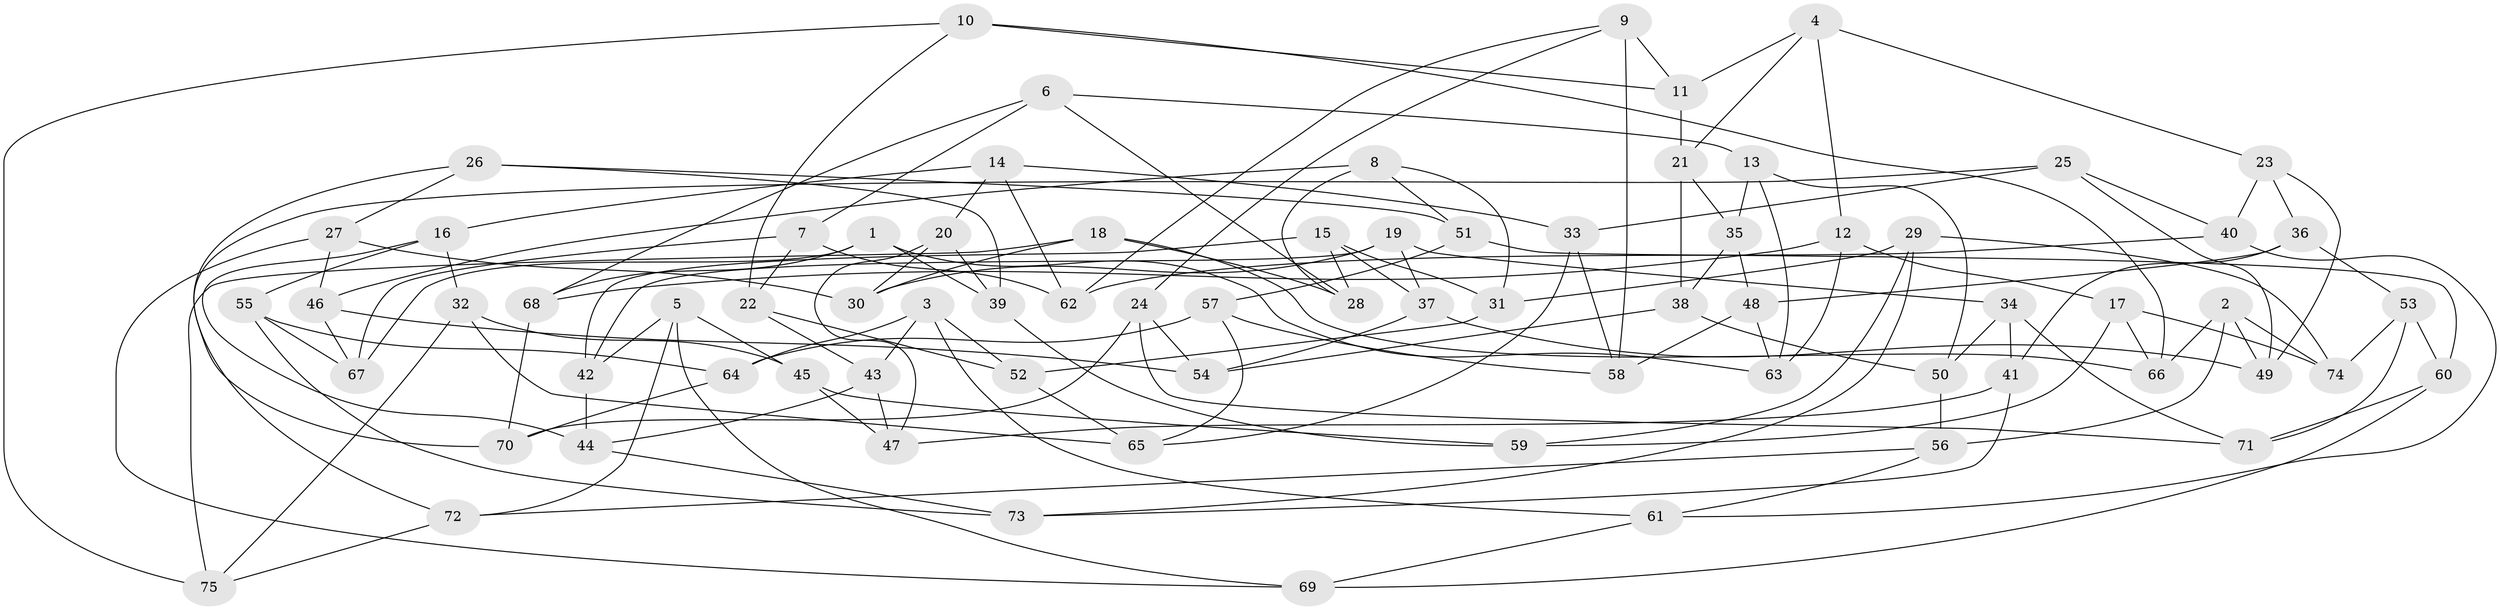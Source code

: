 // Generated by graph-tools (version 1.1) at 2025/11/02/27/25 16:11:49]
// undirected, 75 vertices, 150 edges
graph export_dot {
graph [start="1"]
  node [color=gray90,style=filled];
  1;
  2;
  3;
  4;
  5;
  6;
  7;
  8;
  9;
  10;
  11;
  12;
  13;
  14;
  15;
  16;
  17;
  18;
  19;
  20;
  21;
  22;
  23;
  24;
  25;
  26;
  27;
  28;
  29;
  30;
  31;
  32;
  33;
  34;
  35;
  36;
  37;
  38;
  39;
  40;
  41;
  42;
  43;
  44;
  45;
  46;
  47;
  48;
  49;
  50;
  51;
  52;
  53;
  54;
  55;
  56;
  57;
  58;
  59;
  60;
  61;
  62;
  63;
  64;
  65;
  66;
  67;
  68;
  69;
  70;
  71;
  72;
  73;
  74;
  75;
  1 -- 67;
  1 -- 39;
  1 -- 63;
  1 -- 68;
  2 -- 74;
  2 -- 49;
  2 -- 56;
  2 -- 66;
  3 -- 52;
  3 -- 61;
  3 -- 43;
  3 -- 64;
  4 -- 21;
  4 -- 23;
  4 -- 11;
  4 -- 12;
  5 -- 69;
  5 -- 45;
  5 -- 42;
  5 -- 72;
  6 -- 7;
  6 -- 13;
  6 -- 68;
  6 -- 28;
  7 -- 67;
  7 -- 22;
  7 -- 62;
  8 -- 28;
  8 -- 51;
  8 -- 46;
  8 -- 31;
  9 -- 24;
  9 -- 62;
  9 -- 58;
  9 -- 11;
  10 -- 75;
  10 -- 22;
  10 -- 66;
  10 -- 11;
  11 -- 21;
  12 -- 17;
  12 -- 63;
  12 -- 68;
  13 -- 50;
  13 -- 35;
  13 -- 63;
  14 -- 20;
  14 -- 62;
  14 -- 16;
  14 -- 33;
  15 -- 31;
  15 -- 42;
  15 -- 28;
  15 -- 37;
  16 -- 55;
  16 -- 32;
  16 -- 44;
  17 -- 66;
  17 -- 74;
  17 -- 59;
  18 -- 66;
  18 -- 75;
  18 -- 30;
  18 -- 28;
  19 -- 42;
  19 -- 34;
  19 -- 37;
  19 -- 30;
  20 -- 30;
  20 -- 39;
  20 -- 47;
  21 -- 35;
  21 -- 38;
  22 -- 43;
  22 -- 52;
  23 -- 36;
  23 -- 40;
  23 -- 49;
  24 -- 54;
  24 -- 70;
  24 -- 71;
  25 -- 49;
  25 -- 40;
  25 -- 72;
  25 -- 33;
  26 -- 39;
  26 -- 70;
  26 -- 51;
  26 -- 27;
  27 -- 46;
  27 -- 69;
  27 -- 30;
  29 -- 59;
  29 -- 73;
  29 -- 74;
  29 -- 31;
  31 -- 52;
  32 -- 45;
  32 -- 75;
  32 -- 65;
  33 -- 65;
  33 -- 58;
  34 -- 71;
  34 -- 41;
  34 -- 50;
  35 -- 48;
  35 -- 38;
  36 -- 41;
  36 -- 53;
  36 -- 48;
  37 -- 54;
  37 -- 49;
  38 -- 54;
  38 -- 50;
  39 -- 59;
  40 -- 62;
  40 -- 61;
  41 -- 73;
  41 -- 47;
  42 -- 44;
  43 -- 44;
  43 -- 47;
  44 -- 73;
  45 -- 59;
  45 -- 47;
  46 -- 54;
  46 -- 67;
  48 -- 58;
  48 -- 63;
  50 -- 56;
  51 -- 57;
  51 -- 60;
  52 -- 65;
  53 -- 60;
  53 -- 71;
  53 -- 74;
  55 -- 64;
  55 -- 73;
  55 -- 67;
  56 -- 72;
  56 -- 61;
  57 -- 64;
  57 -- 65;
  57 -- 58;
  60 -- 71;
  60 -- 69;
  61 -- 69;
  64 -- 70;
  68 -- 70;
  72 -- 75;
}
